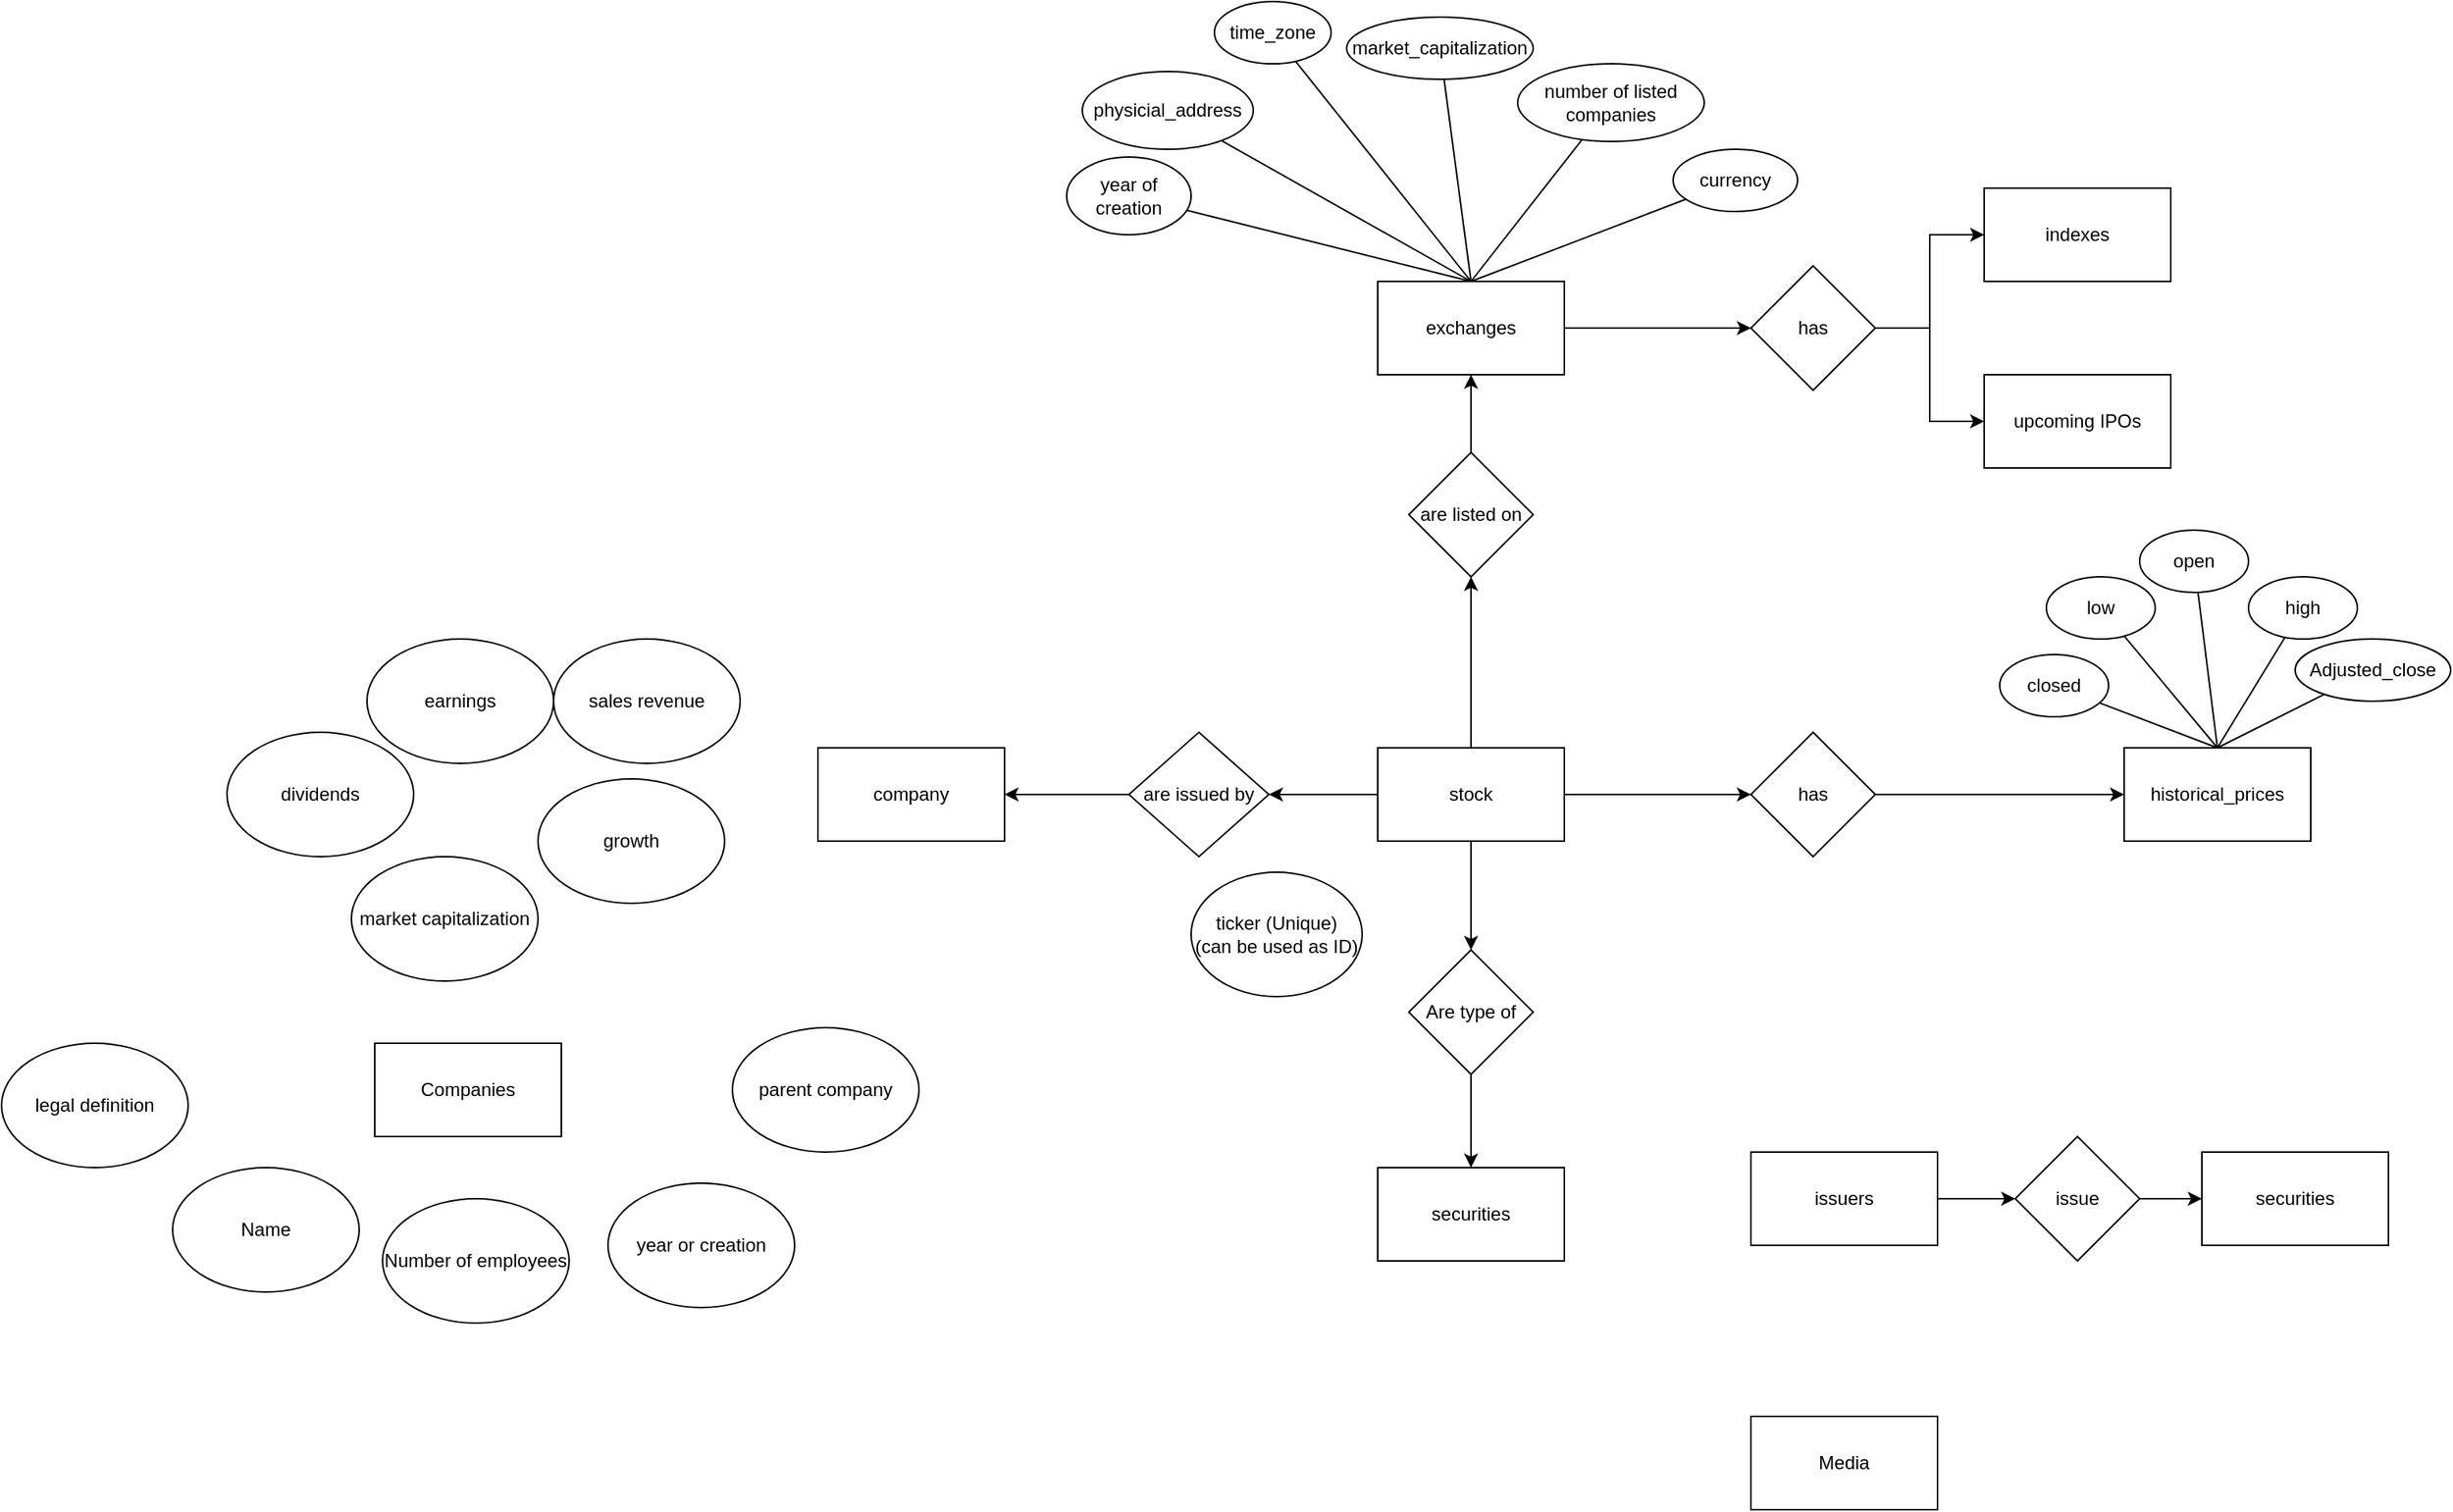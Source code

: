 <mxfile version="16.5.1" type="device"><diagram id="R2lEEEUBdFMjLlhIrx00" name="Page-1"><mxGraphModel dx="1952" dy="865" grid="1" gridSize="10" guides="1" tooltips="1" connect="1" arrows="1" fold="1" page="1" pageScale="1" pageWidth="850" pageHeight="1100" math="0" shadow="0" extFonts="Permanent Marker^https://fonts.googleapis.com/css?family=Permanent+Marker"><root><mxCell id="0"/><mxCell id="1" parent="0"/><mxCell id="wfD22E9LBwg1Gz34zHIe-21" style="edgeStyle=orthogonalEdgeStyle;rounded=0;orthogonalLoop=1;jettySize=auto;html=1;exitX=1;exitY=0.5;exitDx=0;exitDy=0;entryX=0;entryY=0.5;entryDx=0;entryDy=0;endArrow=classic;endFill=1;" parent="1" source="wfD22E9LBwg1Gz34zHIe-1" target="wfD22E9LBwg1Gz34zHIe-20" edge="1"><mxGeometry relative="1" as="geometry"/></mxCell><mxCell id="wfD22E9LBwg1Gz34zHIe-43" style="edgeStyle=orthogonalEdgeStyle;rounded=0;orthogonalLoop=1;jettySize=auto;html=1;exitX=0.5;exitY=0;exitDx=0;exitDy=0;entryX=0.5;entryY=1;entryDx=0;entryDy=0;startArrow=none;startFill=0;endArrow=classic;endFill=1;" parent="1" source="wfD22E9LBwg1Gz34zHIe-1" target="wfD22E9LBwg1Gz34zHIe-41" edge="1"><mxGeometry relative="1" as="geometry"/></mxCell><mxCell id="wfD22E9LBwg1Gz34zHIe-67" style="edgeStyle=orthogonalEdgeStyle;rounded=0;orthogonalLoop=1;jettySize=auto;html=1;exitX=0;exitY=0.5;exitDx=0;exitDy=0;entryX=1;entryY=0.5;entryDx=0;entryDy=0;startArrow=none;startFill=0;endArrow=classic;endFill=1;" parent="1" source="wfD22E9LBwg1Gz34zHIe-1" target="wfD22E9LBwg1Gz34zHIe-66" edge="1"><mxGeometry relative="1" as="geometry"/></mxCell><mxCell id="wfD22E9LBwg1Gz34zHIe-77" style="edgeStyle=orthogonalEdgeStyle;rounded=0;orthogonalLoop=1;jettySize=auto;html=1;exitX=0.5;exitY=1;exitDx=0;exitDy=0;entryX=0.5;entryY=0;entryDx=0;entryDy=0;startArrow=none;startFill=0;endArrow=classic;endFill=1;" parent="1" source="wfD22E9LBwg1Gz34zHIe-1" target="wfD22E9LBwg1Gz34zHIe-76" edge="1"><mxGeometry relative="1" as="geometry"/></mxCell><mxCell id="wfD22E9LBwg1Gz34zHIe-1" value="stock" style="rounded=0;whiteSpace=wrap;html=1;" parent="1" vertex="1"><mxGeometry x="85" y="560" width="120" height="60" as="geometry"/></mxCell><mxCell id="wfD22E9LBwg1Gz34zHIe-2" value="ticker (Unique)&lt;br&gt;(can be used as ID)" style="ellipse;whiteSpace=wrap;html=1;" parent="1" vertex="1"><mxGeometry x="-35" y="640" width="110" height="80" as="geometry"/></mxCell><mxCell id="wfD22E9LBwg1Gz34zHIe-5" value="Companies" style="rounded=0;whiteSpace=wrap;html=1;" parent="1" vertex="1"><mxGeometry x="-560" y="750" width="120" height="60" as="geometry"/></mxCell><mxCell id="wfD22E9LBwg1Gz34zHIe-7" value="Name" style="ellipse;whiteSpace=wrap;html=1;" parent="1" vertex="1"><mxGeometry x="-690" y="830" width="120" height="80" as="geometry"/></mxCell><mxCell id="wfD22E9LBwg1Gz34zHIe-8" value="Number of employees" style="ellipse;whiteSpace=wrap;html=1;" parent="1" vertex="1"><mxGeometry x="-555" y="850" width="120" height="80" as="geometry"/></mxCell><mxCell id="wfD22E9LBwg1Gz34zHIe-9" value="year or creation" style="ellipse;whiteSpace=wrap;html=1;" parent="1" vertex="1"><mxGeometry x="-410" y="840" width="120" height="80" as="geometry"/></mxCell><mxCell id="wfD22E9LBwg1Gz34zHIe-10" value="parent company" style="ellipse;whiteSpace=wrap;html=1;" parent="1" vertex="1"><mxGeometry x="-330" y="740" width="120" height="80" as="geometry"/></mxCell><mxCell id="wfD22E9LBwg1Gz34zHIe-11" value="legal definition" style="ellipse;whiteSpace=wrap;html=1;" parent="1" vertex="1"><mxGeometry x="-800" y="750" width="120" height="80" as="geometry"/></mxCell><mxCell id="wfD22E9LBwg1Gz34zHIe-12" value="dividends" style="ellipse;whiteSpace=wrap;html=1;" parent="1" vertex="1"><mxGeometry x="-655" y="550" width="120" height="80" as="geometry"/></mxCell><mxCell id="wfD22E9LBwg1Gz34zHIe-13" value="sales revenue" style="ellipse;whiteSpace=wrap;html=1;" parent="1" vertex="1"><mxGeometry x="-445" y="490" width="120" height="80" as="geometry"/></mxCell><mxCell id="wfD22E9LBwg1Gz34zHIe-14" value="growth" style="ellipse;whiteSpace=wrap;html=1;" parent="1" vertex="1"><mxGeometry x="-455" y="580" width="120" height="80" as="geometry"/></mxCell><mxCell id="wfD22E9LBwg1Gz34zHIe-15" value="earnings" style="ellipse;whiteSpace=wrap;html=1;" parent="1" vertex="1"><mxGeometry x="-565" y="490" width="120" height="80" as="geometry"/></mxCell><mxCell id="wfD22E9LBwg1Gz34zHIe-16" value="market capitalization" style="ellipse;whiteSpace=wrap;html=1;" parent="1" vertex="1"><mxGeometry x="-575" y="630" width="120" height="80" as="geometry"/></mxCell><mxCell id="wfD22E9LBwg1Gz34zHIe-18" value="Media" style="rounded=0;whiteSpace=wrap;html=1;" parent="1" vertex="1"><mxGeometry x="325" y="990" width="120" height="60" as="geometry"/></mxCell><mxCell id="wfD22E9LBwg1Gz34zHIe-33" style="edgeStyle=none;rounded=0;orthogonalLoop=1;jettySize=auto;html=1;exitX=0.5;exitY=0;exitDx=0;exitDy=0;endArrow=none;endFill=0;" parent="1" source="wfD22E9LBwg1Gz34zHIe-19" target="wfD22E9LBwg1Gz34zHIe-30" edge="1"><mxGeometry relative="1" as="geometry"/></mxCell><mxCell id="wfD22E9LBwg1Gz34zHIe-34" style="edgeStyle=none;rounded=0;orthogonalLoop=1;jettySize=auto;html=1;exitX=0.5;exitY=0;exitDx=0;exitDy=0;endArrow=none;endFill=0;" parent="1" source="wfD22E9LBwg1Gz34zHIe-19" target="wfD22E9LBwg1Gz34zHIe-31" edge="1"><mxGeometry relative="1" as="geometry"/></mxCell><mxCell id="wfD22E9LBwg1Gz34zHIe-35" style="edgeStyle=none;rounded=0;orthogonalLoop=1;jettySize=auto;html=1;exitX=0.5;exitY=0;exitDx=0;exitDy=0;endArrow=none;endFill=0;" parent="1" source="wfD22E9LBwg1Gz34zHIe-19" target="wfD22E9LBwg1Gz34zHIe-28" edge="1"><mxGeometry relative="1" as="geometry"/></mxCell><mxCell id="wfD22E9LBwg1Gz34zHIe-36" style="edgeStyle=none;rounded=0;orthogonalLoop=1;jettySize=auto;html=1;exitX=0.5;exitY=0;exitDx=0;exitDy=0;endArrow=none;endFill=0;" parent="1" source="wfD22E9LBwg1Gz34zHIe-19" target="wfD22E9LBwg1Gz34zHIe-26" edge="1"><mxGeometry relative="1" as="geometry"/></mxCell><mxCell id="wfD22E9LBwg1Gz34zHIe-37" style="edgeStyle=none;rounded=0;orthogonalLoop=1;jettySize=auto;html=1;exitX=0.5;exitY=0;exitDx=0;exitDy=0;endArrow=none;endFill=0;" parent="1" source="wfD22E9LBwg1Gz34zHIe-19" target="wfD22E9LBwg1Gz34zHIe-29" edge="1"><mxGeometry relative="1" as="geometry"/></mxCell><mxCell id="wfD22E9LBwg1Gz34zHIe-19" value="historical_prices" style="rounded=0;whiteSpace=wrap;html=1;" parent="1" vertex="1"><mxGeometry x="565" y="560" width="120" height="60" as="geometry"/></mxCell><mxCell id="wfD22E9LBwg1Gz34zHIe-22" style="edgeStyle=orthogonalEdgeStyle;rounded=0;orthogonalLoop=1;jettySize=auto;html=1;exitX=1;exitY=0.5;exitDx=0;exitDy=0;entryX=0;entryY=0.5;entryDx=0;entryDy=0;endArrow=classic;endFill=1;" parent="1" source="wfD22E9LBwg1Gz34zHIe-20" target="wfD22E9LBwg1Gz34zHIe-19" edge="1"><mxGeometry relative="1" as="geometry"/></mxCell><mxCell id="wfD22E9LBwg1Gz34zHIe-20" value="has" style="rhombus;whiteSpace=wrap;html=1;" parent="1" vertex="1"><mxGeometry x="325" y="550" width="80" height="80" as="geometry"/></mxCell><mxCell id="wfD22E9LBwg1Gz34zHIe-26" value="high" style="ellipse;whiteSpace=wrap;html=1;" parent="1" vertex="1"><mxGeometry x="645" y="450" width="70" height="40" as="geometry"/></mxCell><mxCell id="wfD22E9LBwg1Gz34zHIe-28" value="open" style="ellipse;whiteSpace=wrap;html=1;" parent="1" vertex="1"><mxGeometry x="575" y="420" width="70" height="40" as="geometry"/></mxCell><mxCell id="wfD22E9LBwg1Gz34zHIe-29" value="Adjusted_close" style="ellipse;whiteSpace=wrap;html=1;" parent="1" vertex="1"><mxGeometry x="675" y="490" width="100" height="40" as="geometry"/></mxCell><mxCell id="wfD22E9LBwg1Gz34zHIe-30" value="low" style="ellipse;whiteSpace=wrap;html=1;" parent="1" vertex="1"><mxGeometry x="515" y="450" width="70" height="40" as="geometry"/></mxCell><mxCell id="wfD22E9LBwg1Gz34zHIe-31" value="closed" style="ellipse;whiteSpace=wrap;html=1;" parent="1" vertex="1"><mxGeometry x="485" y="500" width="70" height="40" as="geometry"/></mxCell><mxCell id="wfD22E9LBwg1Gz34zHIe-46" style="rounded=0;orthogonalLoop=1;jettySize=auto;html=1;exitX=0.5;exitY=0;exitDx=0;exitDy=0;startArrow=none;startFill=0;endArrow=none;endFill=0;" parent="1" source="wfD22E9LBwg1Gz34zHIe-40" target="wfD22E9LBwg1Gz34zHIe-45" edge="1"><mxGeometry relative="1" as="geometry"/></mxCell><mxCell id="wfD22E9LBwg1Gz34zHIe-50" style="edgeStyle=none;rounded=0;orthogonalLoop=1;jettySize=auto;html=1;exitX=0.5;exitY=0;exitDx=0;exitDy=0;startArrow=none;startFill=0;endArrow=none;endFill=0;" parent="1" source="wfD22E9LBwg1Gz34zHIe-40" target="wfD22E9LBwg1Gz34zHIe-48" edge="1"><mxGeometry relative="1" as="geometry"/></mxCell><mxCell id="wfD22E9LBwg1Gz34zHIe-51" style="edgeStyle=none;rounded=0;orthogonalLoop=1;jettySize=auto;html=1;exitX=0.5;exitY=0;exitDx=0;exitDy=0;startArrow=none;startFill=0;endArrow=none;endFill=0;" parent="1" source="wfD22E9LBwg1Gz34zHIe-40" target="wfD22E9LBwg1Gz34zHIe-49" edge="1"><mxGeometry relative="1" as="geometry"/></mxCell><mxCell id="wfD22E9LBwg1Gz34zHIe-52" style="edgeStyle=none;rounded=0;orthogonalLoop=1;jettySize=auto;html=1;exitX=0.5;exitY=0;exitDx=0;exitDy=0;startArrow=none;startFill=0;endArrow=none;endFill=0;" parent="1" source="wfD22E9LBwg1Gz34zHIe-40" target="wfD22E9LBwg1Gz34zHIe-47" edge="1"><mxGeometry relative="1" as="geometry"/></mxCell><mxCell id="wfD22E9LBwg1Gz34zHIe-54" style="edgeStyle=none;rounded=0;orthogonalLoop=1;jettySize=auto;html=1;exitX=0.5;exitY=0;exitDx=0;exitDy=0;startArrow=none;startFill=0;endArrow=none;endFill=0;" parent="1" source="wfD22E9LBwg1Gz34zHIe-40" target="wfD22E9LBwg1Gz34zHIe-53" edge="1"><mxGeometry relative="1" as="geometry"/></mxCell><mxCell id="wfD22E9LBwg1Gz34zHIe-56" style="edgeStyle=none;rounded=0;orthogonalLoop=1;jettySize=auto;html=1;exitX=0.5;exitY=0;exitDx=0;exitDy=0;startArrow=none;startFill=0;endArrow=none;endFill=0;" parent="1" source="wfD22E9LBwg1Gz34zHIe-40" target="wfD22E9LBwg1Gz34zHIe-55" edge="1"><mxGeometry relative="1" as="geometry"/></mxCell><mxCell id="wfD22E9LBwg1Gz34zHIe-59" style="edgeStyle=orthogonalEdgeStyle;rounded=0;orthogonalLoop=1;jettySize=auto;html=1;exitX=1;exitY=0.5;exitDx=0;exitDy=0;entryX=0;entryY=0.5;entryDx=0;entryDy=0;startArrow=none;startFill=0;endArrow=classic;endFill=1;" parent="1" source="wfD22E9LBwg1Gz34zHIe-40" target="wfD22E9LBwg1Gz34zHIe-58" edge="1"><mxGeometry relative="1" as="geometry"/></mxCell><mxCell id="wfD22E9LBwg1Gz34zHIe-40" value="exchanges" style="rounded=0;whiteSpace=wrap;html=1;" parent="1" vertex="1"><mxGeometry x="85" y="260" width="120" height="60" as="geometry"/></mxCell><mxCell id="wfD22E9LBwg1Gz34zHIe-44" style="edgeStyle=orthogonalEdgeStyle;rounded=0;orthogonalLoop=1;jettySize=auto;html=1;exitX=0.5;exitY=0;exitDx=0;exitDy=0;entryX=0.5;entryY=1;entryDx=0;entryDy=0;startArrow=none;startFill=0;endArrow=classic;endFill=1;" parent="1" source="wfD22E9LBwg1Gz34zHIe-41" target="wfD22E9LBwg1Gz34zHIe-40" edge="1"><mxGeometry relative="1" as="geometry"/></mxCell><mxCell id="wfD22E9LBwg1Gz34zHIe-41" value="are listed on" style="rhombus;whiteSpace=wrap;html=1;" parent="1" vertex="1"><mxGeometry x="105" y="370" width="80" height="80" as="geometry"/></mxCell><mxCell id="wfD22E9LBwg1Gz34zHIe-45" value="time_zone" style="ellipse;whiteSpace=wrap;html=1;" parent="1" vertex="1"><mxGeometry x="-20" y="80" width="75" height="40" as="geometry"/></mxCell><mxCell id="wfD22E9LBwg1Gz34zHIe-47" value="currency" style="ellipse;whiteSpace=wrap;html=1;" parent="1" vertex="1"><mxGeometry x="275" y="175" width="80" height="40" as="geometry"/></mxCell><mxCell id="wfD22E9LBwg1Gz34zHIe-48" value="market_capitalization" style="ellipse;whiteSpace=wrap;html=1;" parent="1" vertex="1"><mxGeometry x="65" y="90" width="120" height="40" as="geometry"/></mxCell><mxCell id="wfD22E9LBwg1Gz34zHIe-49" value="number of listed companies" style="ellipse;whiteSpace=wrap;html=1;" parent="1" vertex="1"><mxGeometry x="175" y="120" width="120" height="50" as="geometry"/></mxCell><mxCell id="wfD22E9LBwg1Gz34zHIe-53" value="physicial_address" style="ellipse;whiteSpace=wrap;html=1;" parent="1" vertex="1"><mxGeometry x="-105" y="125" width="110" height="50" as="geometry"/></mxCell><mxCell id="wfD22E9LBwg1Gz34zHIe-55" value="year of creation" style="ellipse;whiteSpace=wrap;html=1;" parent="1" vertex="1"><mxGeometry x="-115" y="180" width="80" height="50" as="geometry"/></mxCell><mxCell id="wfD22E9LBwg1Gz34zHIe-57" value="indexes" style="rounded=0;whiteSpace=wrap;html=1;" parent="1" vertex="1"><mxGeometry x="475" y="200" width="120" height="60" as="geometry"/></mxCell><mxCell id="wfD22E9LBwg1Gz34zHIe-61" style="edgeStyle=orthogonalEdgeStyle;rounded=0;orthogonalLoop=1;jettySize=auto;html=1;exitX=1;exitY=0.5;exitDx=0;exitDy=0;entryX=0;entryY=0.5;entryDx=0;entryDy=0;startArrow=none;startFill=0;endArrow=classic;endFill=1;" parent="1" source="wfD22E9LBwg1Gz34zHIe-58" target="wfD22E9LBwg1Gz34zHIe-57" edge="1"><mxGeometry relative="1" as="geometry"/></mxCell><mxCell id="wfD22E9LBwg1Gz34zHIe-63" style="edgeStyle=orthogonalEdgeStyle;rounded=0;orthogonalLoop=1;jettySize=auto;html=1;exitX=1;exitY=0.5;exitDx=0;exitDy=0;entryX=0;entryY=0.5;entryDx=0;entryDy=0;startArrow=none;startFill=0;endArrow=classic;endFill=1;" parent="1" source="wfD22E9LBwg1Gz34zHIe-58" target="wfD22E9LBwg1Gz34zHIe-62" edge="1"><mxGeometry relative="1" as="geometry"/></mxCell><mxCell id="wfD22E9LBwg1Gz34zHIe-58" value="has" style="rhombus;whiteSpace=wrap;html=1;" parent="1" vertex="1"><mxGeometry x="325" y="250" width="80" height="80" as="geometry"/></mxCell><mxCell id="wfD22E9LBwg1Gz34zHIe-62" value="upcoming IPOs" style="rounded=0;whiteSpace=wrap;html=1;" parent="1" vertex="1"><mxGeometry x="475" y="320" width="120" height="60" as="geometry"/></mxCell><mxCell id="wfD22E9LBwg1Gz34zHIe-64" value="company" style="rounded=0;whiteSpace=wrap;html=1;" parent="1" vertex="1"><mxGeometry x="-275" y="560" width="120" height="60" as="geometry"/></mxCell><mxCell id="wfD22E9LBwg1Gz34zHIe-68" style="edgeStyle=orthogonalEdgeStyle;rounded=0;orthogonalLoop=1;jettySize=auto;html=1;exitX=0;exitY=0.5;exitDx=0;exitDy=0;entryX=1;entryY=0.5;entryDx=0;entryDy=0;startArrow=none;startFill=0;endArrow=classic;endFill=1;" parent="1" source="wfD22E9LBwg1Gz34zHIe-66" target="wfD22E9LBwg1Gz34zHIe-64" edge="1"><mxGeometry relative="1" as="geometry"/></mxCell><mxCell id="wfD22E9LBwg1Gz34zHIe-66" value="are issued by" style="rhombus;whiteSpace=wrap;html=1;" parent="1" vertex="1"><mxGeometry x="-75" y="550" width="90" height="80" as="geometry"/></mxCell><mxCell id="wfD22E9LBwg1Gz34zHIe-69" value="securities" style="rounded=0;whiteSpace=wrap;html=1;" parent="1" vertex="1"><mxGeometry x="615" y="820" width="120" height="60" as="geometry"/></mxCell><mxCell id="wfD22E9LBwg1Gz34zHIe-72" style="edgeStyle=orthogonalEdgeStyle;rounded=0;orthogonalLoop=1;jettySize=auto;html=1;exitX=1;exitY=0.5;exitDx=0;exitDy=0;entryX=0;entryY=0.5;entryDx=0;entryDy=0;startArrow=none;startFill=0;endArrow=classic;endFill=1;" parent="1" source="wfD22E9LBwg1Gz34zHIe-70" target="wfD22E9LBwg1Gz34zHIe-71" edge="1"><mxGeometry relative="1" as="geometry"/></mxCell><mxCell id="wfD22E9LBwg1Gz34zHIe-70" value="issuers" style="rounded=0;whiteSpace=wrap;html=1;" parent="1" vertex="1"><mxGeometry x="325" y="820" width="120" height="60" as="geometry"/></mxCell><mxCell id="wfD22E9LBwg1Gz34zHIe-73" style="edgeStyle=orthogonalEdgeStyle;rounded=0;orthogonalLoop=1;jettySize=auto;html=1;exitX=1;exitY=0.5;exitDx=0;exitDy=0;entryX=0;entryY=0.5;entryDx=0;entryDy=0;startArrow=none;startFill=0;endArrow=classic;endFill=1;" parent="1" source="wfD22E9LBwg1Gz34zHIe-71" target="wfD22E9LBwg1Gz34zHIe-69" edge="1"><mxGeometry relative="1" as="geometry"/></mxCell><mxCell id="wfD22E9LBwg1Gz34zHIe-71" value="issue" style="rhombus;whiteSpace=wrap;html=1;" parent="1" vertex="1"><mxGeometry x="495" y="810" width="80" height="80" as="geometry"/></mxCell><mxCell id="wfD22E9LBwg1Gz34zHIe-75" value="securities" style="rounded=0;whiteSpace=wrap;html=1;" parent="1" vertex="1"><mxGeometry x="85" y="830" width="120" height="60" as="geometry"/></mxCell><mxCell id="wfD22E9LBwg1Gz34zHIe-78" style="edgeStyle=orthogonalEdgeStyle;rounded=0;orthogonalLoop=1;jettySize=auto;html=1;exitX=0.5;exitY=1;exitDx=0;exitDy=0;entryX=0.5;entryY=0;entryDx=0;entryDy=0;startArrow=none;startFill=0;endArrow=classic;endFill=1;" parent="1" source="wfD22E9LBwg1Gz34zHIe-76" target="wfD22E9LBwg1Gz34zHIe-75" edge="1"><mxGeometry relative="1" as="geometry"/></mxCell><mxCell id="wfD22E9LBwg1Gz34zHIe-76" value="Are type of" style="rhombus;whiteSpace=wrap;html=1;" parent="1" vertex="1"><mxGeometry x="105" y="690" width="80" height="80" as="geometry"/></mxCell></root></mxGraphModel></diagram></mxfile>